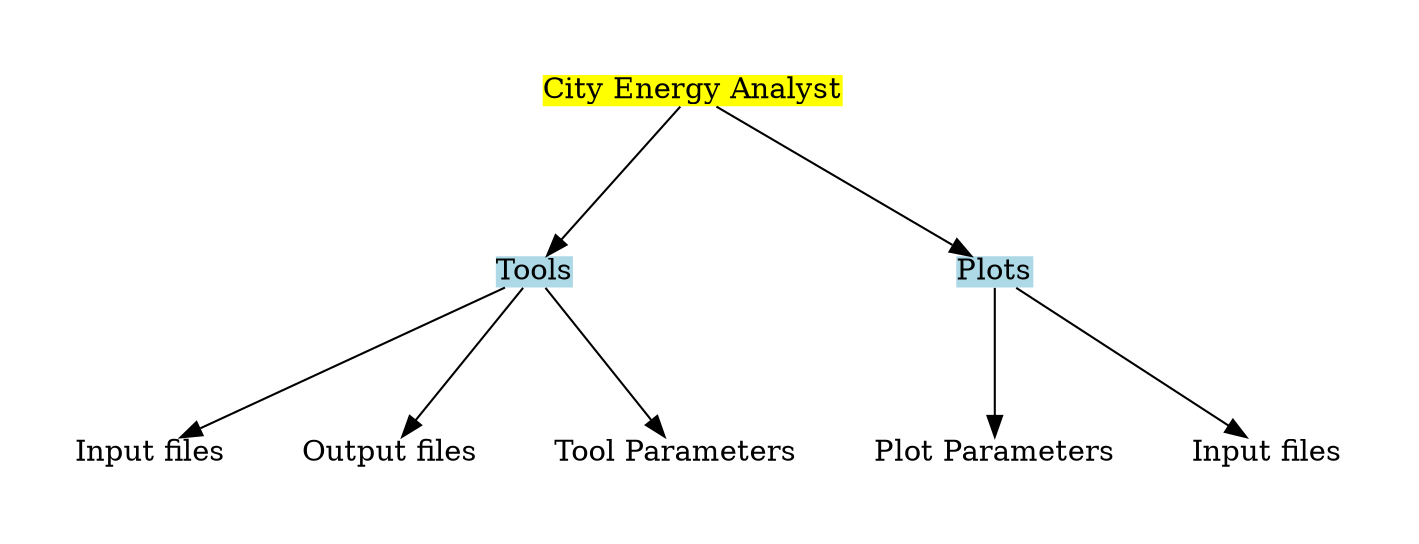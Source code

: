 digraph archetypes_mapper {
    graph [pad="0.5", nodesep="0.5", ranksep="1"];
    node [shape=plain];
    rankdir=TD;


    # typology [fillcolor=lightblue, style=filled, label="typology.dbf"];

    cea [fillcolor=yellow, style=filled, label="City Energy Analyst"];
    cea -> scripts;
    cea -> plots;

    input_files

    scripts [fillcolor=lightblue, style=filled, label="Tools"];
    scripts -> input_files;
    scripts -> output_files;
    scripts -> script_parameters;

    plots [fillcolor=lightblue, style=filled, label="Plots"];
    plots -> plot_parameters;
    plots -> plot_files;

    input_files [label="Input files"];
    output_files [label="Output files"];
    plot_files [label="Input files"];

    script_parameters [label="Tool Parameters"];
    plot_parameters [label="Plot Parameters"];
}